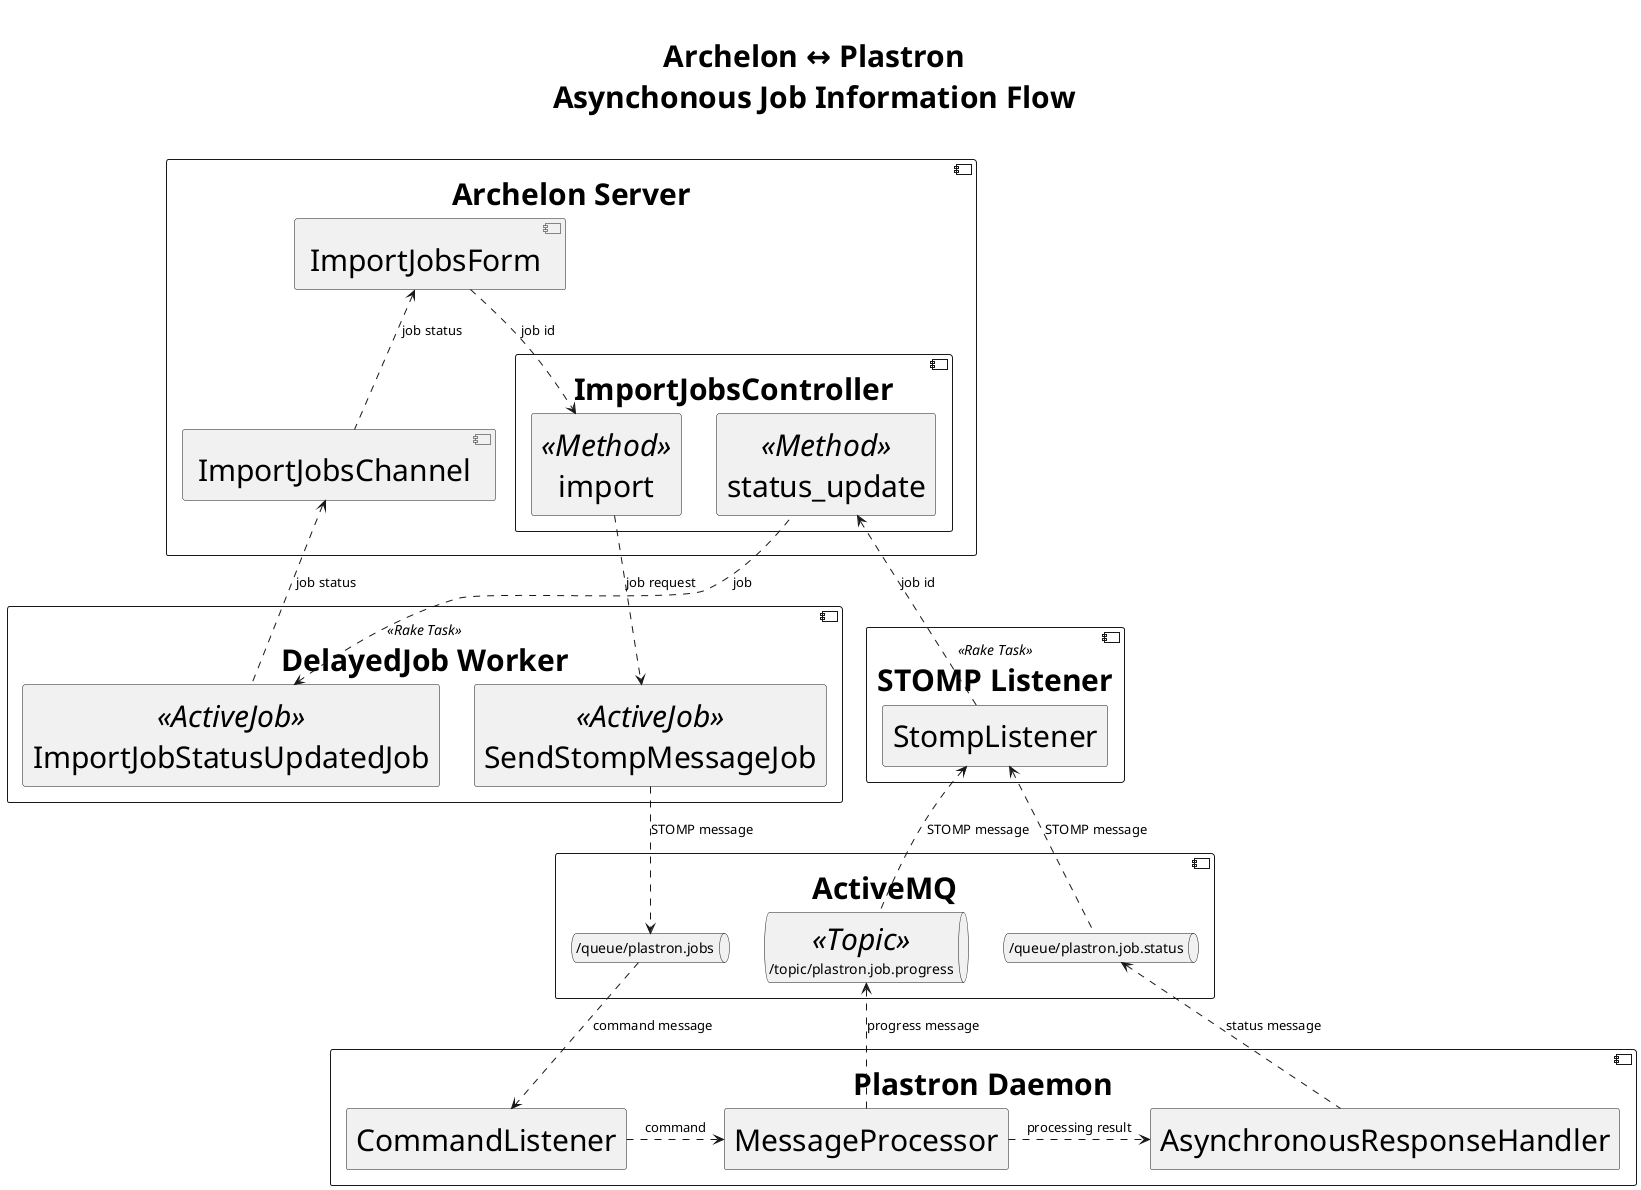 @startuml
<style>
Title {
    Margin 30
    FontSize 30
}
</style>
title
    Archelon ↔ Plastron
    Asynchonous Job Information Flow
end title

component "Archelon Server" as Archelon {
    component ImportJobsForm
    component ImportJobsController {
        rectangle import << Method >>
        rectangle status_update << Method >>
    }
    component ImportJobsChannel
}
component "DelayedJob Worker" as DelayedJob << Rake Task >> {
    rectangle SendStompMessageJob << ActiveJob >>
    rectangle ImportJobStatusUpdatedJob << ActiveJob >>
}
component ActiveMQ {
    queue "/queue/plastron.jobs" as Jobs
    queue "/topic/plastron.job.progress" as JobProgress << Topic >>
    queue "/queue/plastron.job.status" as JobStatus
}
component "Plastron Daemon" as Plastron {
    rectangle CommandListener
    rectangle MessageProcessor
    rectangle AsynchronousResponseHandler
}
component "STOMP Listener" << Rake Task >> {
    rectangle StompListener
}

ImportJobsForm ..> import : job id
import ..> SendStompMessageJob : job request
SendStompMessageJob ..> Jobs : STOMP message
Jobs ..> CommandListener : command message
JobProgress <.. MessageProcessor : progress message
JobStatus <.. AsynchronousResponseHandler : status message

CommandListener .> MessageProcessor : command
MessageProcessor .> AsynchronousResponseHandler : processing result

StompListener <.. JobProgress : STOMP message
StompListener <.. JobStatus : STOMP message

status_update <.. StompListener : job id
ImportJobStatusUpdatedJob <.. status_update : job

ImportJobsChannel <.. ImportJobStatusUpdatedJob : job status
ImportJobsForm <.. ImportJobsChannel : job status

@enduml
